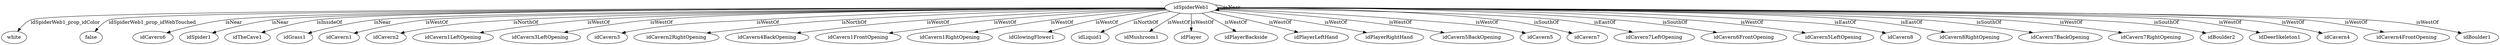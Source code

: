 digraph  {
idSpiderWeb1 [node_type=entity_node];
white [node_type=property_node];
false [node_type=property_node];
idCavern6 [node_type=entity_node];
idSpider1 [node_type=entity_node];
idTheCave1 [node_type=entity_node];
idGrass1 [node_type=entity_node];
idCavern1 [node_type=entity_node];
idCavern2 [node_type=entity_node];
idCavern1LeftOpening [node_type=entity_node];
idCavern3LeftOpening [node_type=entity_node];
idCavern3 [node_type=entity_node];
idCavern2RightOpening [node_type=entity_node];
idCavern4BackOpening [node_type=entity_node];
idCavern1FrontOpening [node_type=entity_node];
idCavern1RightOpening [node_type=entity_node];
idGlowingFlower1 [node_type=entity_node];
idLiquid1 [node_type=entity_node];
idMushroom1 [node_type=entity_node];
idPlayer [node_type=entity_node];
idPlayerBackside [node_type=entity_node];
idPlayerLeftHand [node_type=entity_node];
idPlayerRightHand [node_type=entity_node];
idCavern5BackOpening [node_type=entity_node];
idCavern5 [node_type=entity_node];
idCavern7 [node_type=entity_node];
idCavern7LeftOpening [node_type=entity_node];
idCavern6FrontOpening [node_type=entity_node];
idCavern5LeftOpening [node_type=entity_node];
idCavern8 [node_type=entity_node];
idCavern8RightOpening [node_type=entity_node];
idCavern7BackOpening [node_type=entity_node];
idCavern7RightOpening [node_type=entity_node];
idBoulder2 [node_type=entity_node];
idDeerSkeleton1 [node_type=entity_node];
idCavern4 [node_type=entity_node];
idCavern4FrontOpening [node_type=entity_node];
idBoulder1 [node_type=entity_node];
idSpiderWeb1 -> white  [edge_type=property, label=idSpiderWeb1_prop_idColor];
idSpiderWeb1 -> false  [edge_type=property, label=idSpiderWeb1_prop_idWebTouched];
idSpiderWeb1 -> idCavern6  [edge_type=relationship, label=isNear];
idSpiderWeb1 -> idSpider1  [edge_type=relationship, label=isNear];
idSpiderWeb1 -> idTheCave1  [edge_type=relationship, label=isInsideOf];
idSpiderWeb1 -> idSpiderWeb1  [edge_type=relationship, label=isNear];
idSpiderWeb1 -> idGrass1  [edge_type=relationship, label=isNear];
idSpiderWeb1 -> idCavern1  [edge_type=relationship, label=isWestOf];
idSpiderWeb1 -> idCavern2  [edge_type=relationship, label=isNorthOf];
idSpiderWeb1 -> idCavern1LeftOpening  [edge_type=relationship, label=isWestOf];
idSpiderWeb1 -> idCavern3LeftOpening  [edge_type=relationship, label=isWestOf];
idSpiderWeb1 -> idCavern3  [edge_type=relationship, label=isWestOf];
idSpiderWeb1 -> idCavern2RightOpening  [edge_type=relationship, label=isNorthOf];
idSpiderWeb1 -> idCavern4BackOpening  [edge_type=relationship, label=isWestOf];
idSpiderWeb1 -> idCavern1FrontOpening  [edge_type=relationship, label=isWestOf];
idSpiderWeb1 -> idCavern1RightOpening  [edge_type=relationship, label=isWestOf];
idSpiderWeb1 -> idGlowingFlower1  [edge_type=relationship, label=isWestOf];
idSpiderWeb1 -> idLiquid1  [edge_type=relationship, label=isNorthOf];
idSpiderWeb1 -> idMushroom1  [edge_type=relationship, label=isWestOf];
idSpiderWeb1 -> idPlayer  [edge_type=relationship, label=isWestOf];
idSpiderWeb1 -> idPlayerBackside  [edge_type=relationship, label=isWestOf];
idSpiderWeb1 -> idPlayerLeftHand  [edge_type=relationship, label=isWestOf];
idSpiderWeb1 -> idPlayerRightHand  [edge_type=relationship, label=isWestOf];
idSpiderWeb1 -> idCavern5BackOpening  [edge_type=relationship, label=isWestOf];
idSpiderWeb1 -> idCavern5  [edge_type=relationship, label=isWestOf];
idSpiderWeb1 -> idCavern7  [edge_type=relationship, label=isSouthOf];
idSpiderWeb1 -> idCavern7LeftOpening  [edge_type=relationship, label=isEastOf];
idSpiderWeb1 -> idCavern6FrontOpening  [edge_type=relationship, label=isSouthOf];
idSpiderWeb1 -> idCavern5LeftOpening  [edge_type=relationship, label=isWestOf];
idSpiderWeb1 -> idCavern8  [edge_type=relationship, label=isEastOf];
idSpiderWeb1 -> idCavern8RightOpening  [edge_type=relationship, label=isEastOf];
idSpiderWeb1 -> idCavern7BackOpening  [edge_type=relationship, label=isSouthOf];
idSpiderWeb1 -> idCavern7RightOpening  [edge_type=relationship, label=isWestOf];
idSpiderWeb1 -> idBoulder2  [edge_type=relationship, label=isSouthOf];
idSpiderWeb1 -> idDeerSkeleton1  [edge_type=relationship, label=isWestOf];
idSpiderWeb1 -> idCavern4  [edge_type=relationship, label=isWestOf];
idSpiderWeb1 -> idCavern4FrontOpening  [edge_type=relationship, label=isWestOf];
idSpiderWeb1 -> idBoulder1  [edge_type=relationship, label=isWestOf];
}

